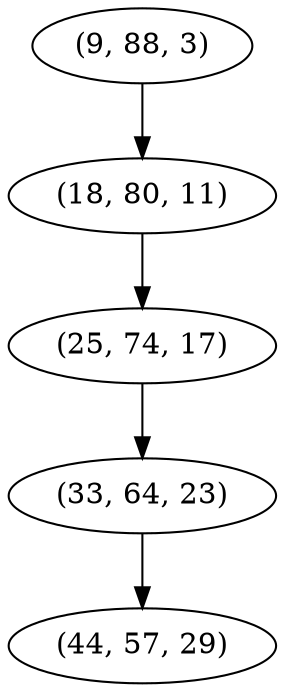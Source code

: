 digraph tree {
    "(9, 88, 3)";
    "(18, 80, 11)";
    "(25, 74, 17)";
    "(33, 64, 23)";
    "(44, 57, 29)";
    "(9, 88, 3)" -> "(18, 80, 11)";
    "(18, 80, 11)" -> "(25, 74, 17)";
    "(25, 74, 17)" -> "(33, 64, 23)";
    "(33, 64, 23)" -> "(44, 57, 29)";
}
